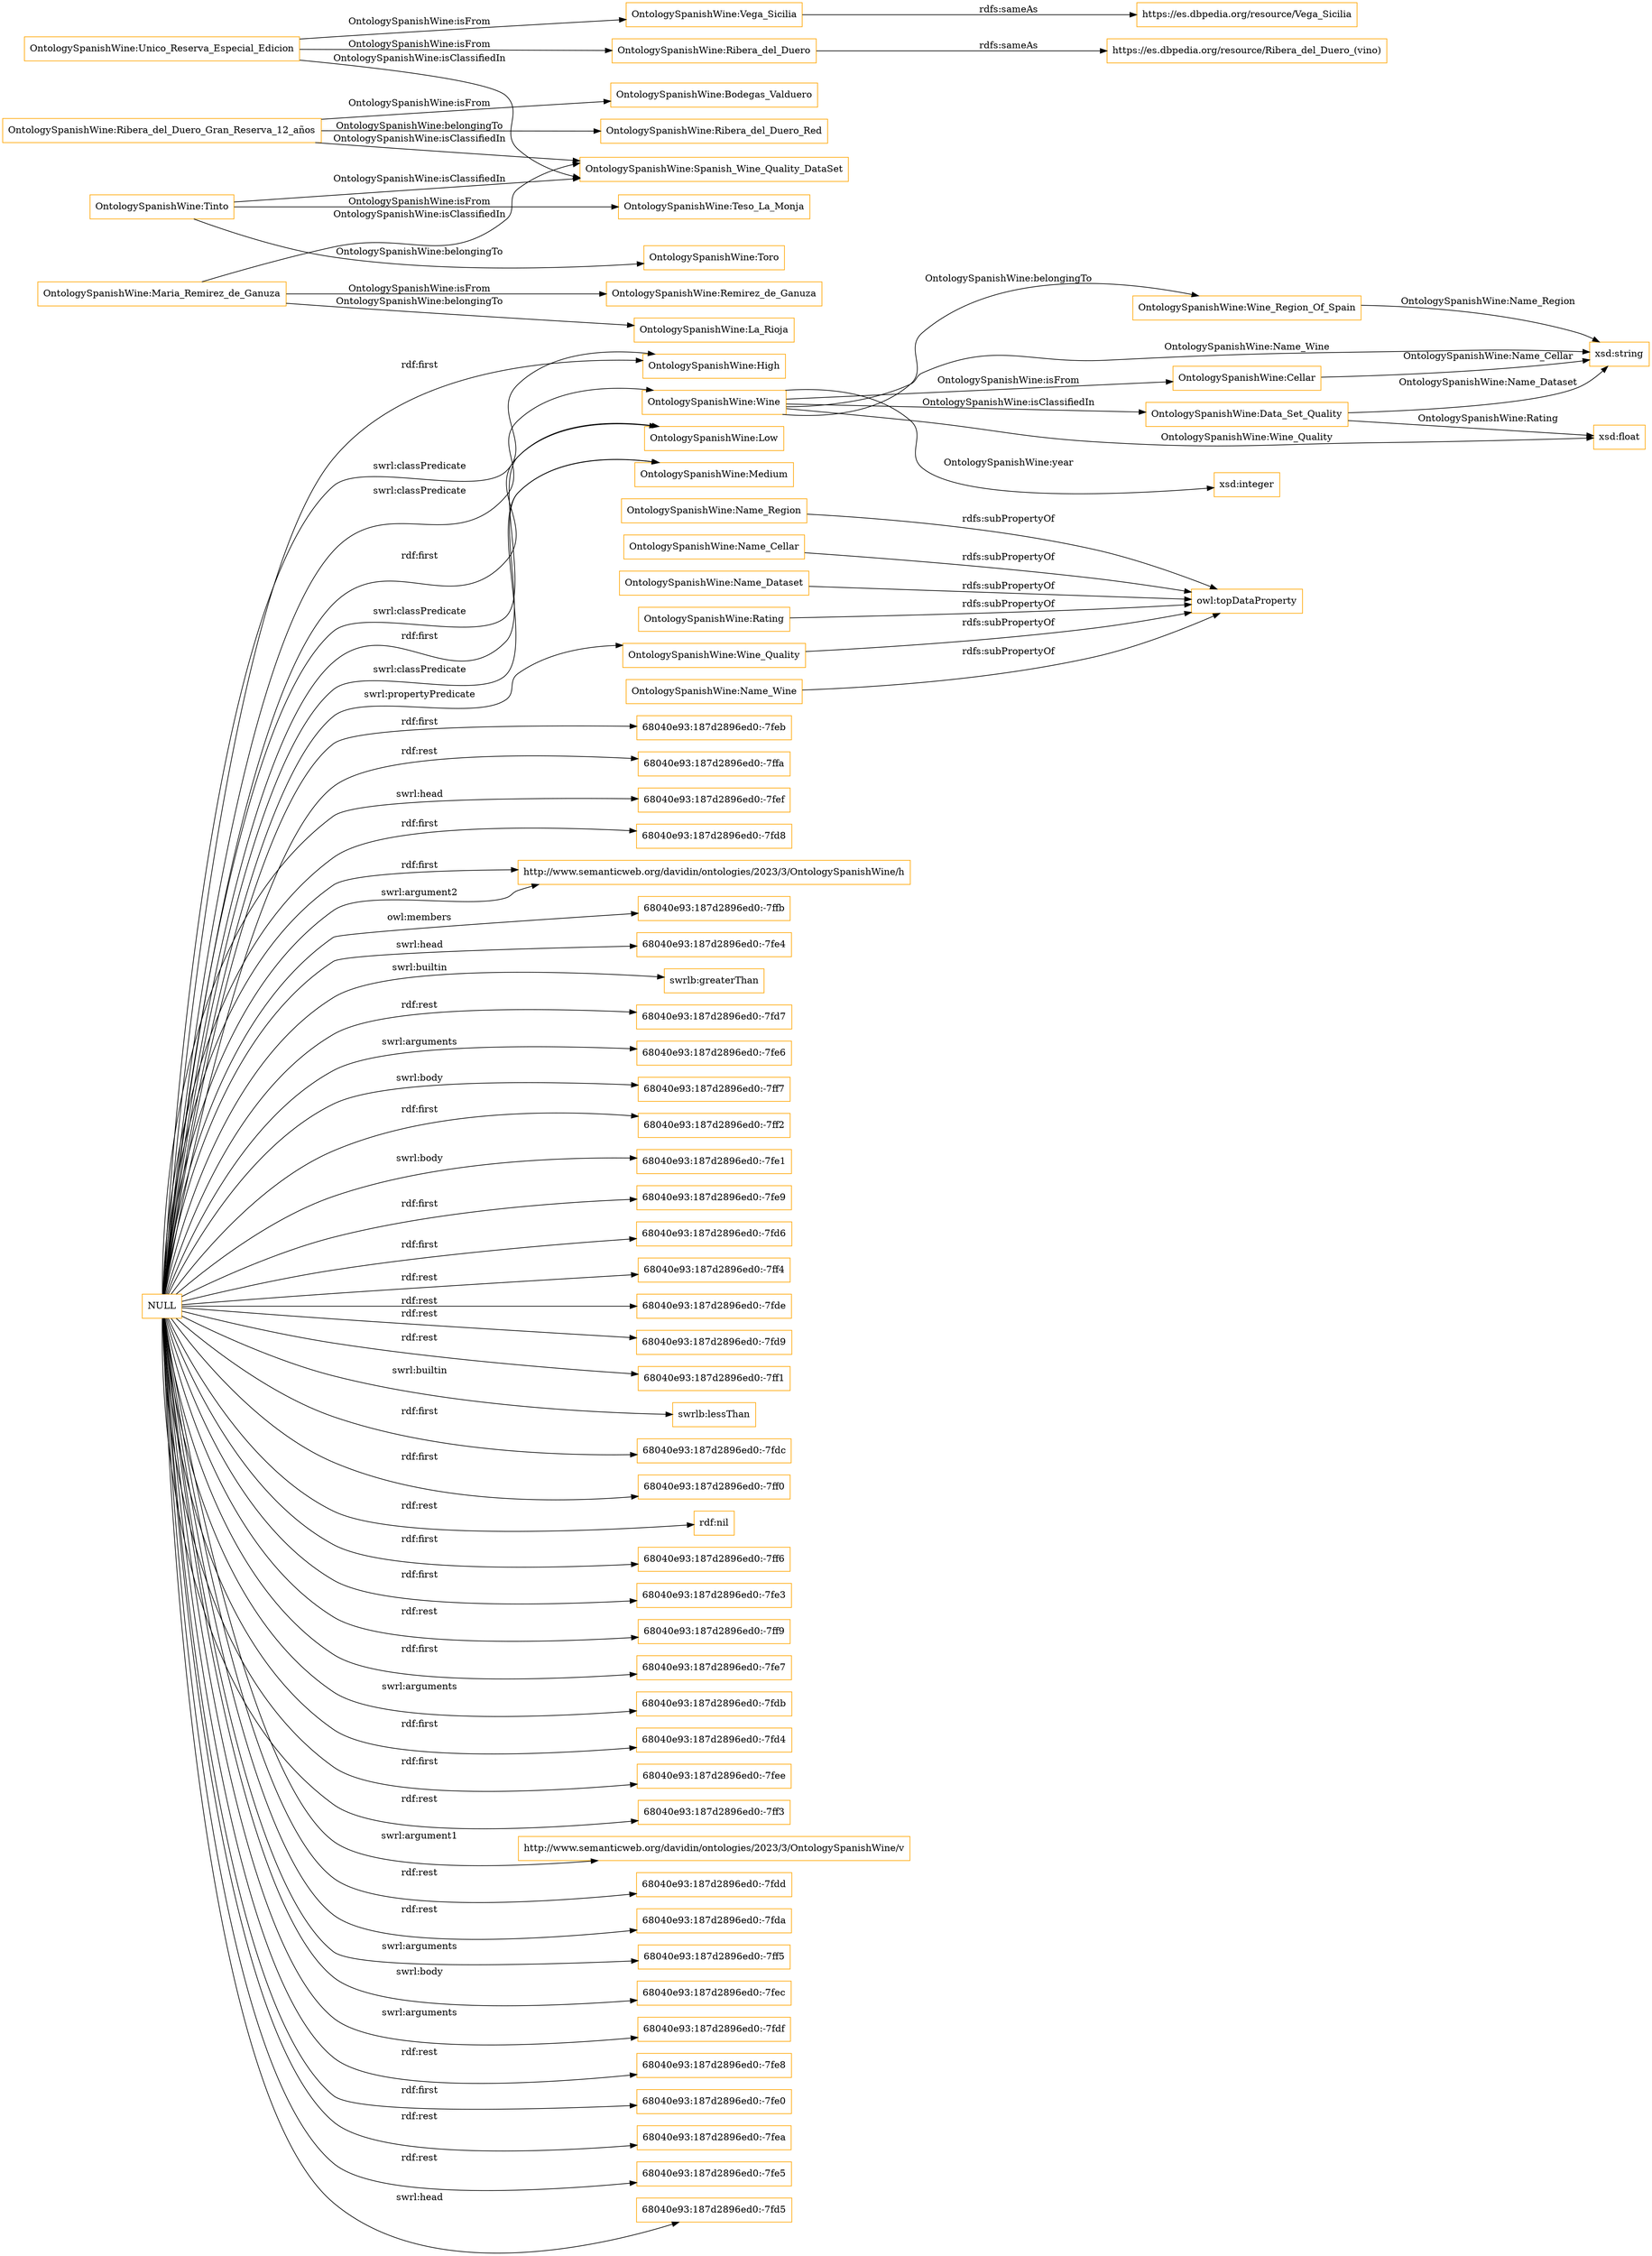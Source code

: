 digraph ar2dtool_diagram { 
rankdir=LR;
size="1501"
node [shape = rectangle, color="orange"]; "OntologySpanishWine:High" "OntologySpanishWine:Wine_Region_Of_Spain" "OntologySpanishWine:Wine" "OntologySpanishWine:Cellar" "OntologySpanishWine:Data_Set_Quality" "OntologySpanishWine:Low" "OntologySpanishWine:Medium" ; /*classes style*/
	"OntologySpanishWine:Name_Region" -> "owl:topDataProperty" [ label = "rdfs:subPropertyOf" ];
	"OntologySpanishWine:Name_Cellar" -> "owl:topDataProperty" [ label = "rdfs:subPropertyOf" ];
	"OntologySpanishWine:Name_Dataset" -> "owl:topDataProperty" [ label = "rdfs:subPropertyOf" ];
	"OntologySpanishWine:Rating" -> "owl:topDataProperty" [ label = "rdfs:subPropertyOf" ];
	"OntologySpanishWine:Wine_Quality" -> "owl:topDataProperty" [ label = "rdfs:subPropertyOf" ];
	"OntologySpanishWine:Unico_Reserva_Especial_Edicion" -> "OntologySpanishWine:Vega_Sicilia" [ label = "OntologySpanishWine:isFrom" ];
	"OntologySpanishWine:Unico_Reserva_Especial_Edicion" -> "OntologySpanishWine:Spanish_Wine_Quality_DataSet" [ label = "OntologySpanishWine:isClassifiedIn" ];
	"OntologySpanishWine:Unico_Reserva_Especial_Edicion" -> "OntologySpanishWine:Ribera_del_Duero" [ label = "OntologySpanishWine:isFrom" ];
	"OntologySpanishWine:Ribera_del_Duero_Gran_Reserva_12_años" -> "OntologySpanishWine:Bodegas_Valduero" [ label = "OntologySpanishWine:isFrom" ];
	"OntologySpanishWine:Ribera_del_Duero_Gran_Reserva_12_años" -> "OntologySpanishWine:Ribera_del_Duero_Red" [ label = "OntologySpanishWine:belongingTo" ];
	"OntologySpanishWine:Ribera_del_Duero_Gran_Reserva_12_años" -> "OntologySpanishWine:Spanish_Wine_Quality_DataSet" [ label = "OntologySpanishWine:isClassifiedIn" ];
	"OntologySpanishWine:Tinto" -> "OntologySpanishWine:Spanish_Wine_Quality_DataSet" [ label = "OntologySpanishWine:isClassifiedIn" ];
	"OntologySpanishWine:Tinto" -> "OntologySpanishWine:Teso_La_Monja" [ label = "OntologySpanishWine:isFrom" ];
	"OntologySpanishWine:Tinto" -> "OntologySpanishWine:Toro" [ label = "OntologySpanishWine:belongingTo" ];
	"OntologySpanishWine:Vega_Sicilia" -> "https://es.dbpedia.org/resource/Vega_Sicilia" [ label = "rdfs:sameAs" ];
	"OntologySpanishWine:Ribera_del_Duero" -> "https://es.dbpedia.org/resource/Ribera_del_Duero_(vino)" [ label = "rdfs:sameAs" ];
	"NULL" -> "68040e93:187d2896ed0:-7feb" [ label = "rdf:first" ];
	"NULL" -> "68040e93:187d2896ed0:-7ffa" [ label = "rdf:rest" ];
	"NULL" -> "68040e93:187d2896ed0:-7fef" [ label = "swrl:head" ];
	"NULL" -> "68040e93:187d2896ed0:-7fd8" [ label = "rdf:first" ];
	"NULL" -> "http://www.semanticweb.org/davidin/ontologies/2023/3/OntologySpanishWine/h" [ label = "rdf:first" ];
	"NULL" -> "68040e93:187d2896ed0:-7ffb" [ label = "owl:members" ];
	"NULL" -> "68040e93:187d2896ed0:-7fe4" [ label = "swrl:head" ];
	"NULL" -> "OntologySpanishWine:Low" [ label = "rdf:first" ];
	"NULL" -> "swrlb:greaterThan" [ label = "swrl:builtin" ];
	"NULL" -> "68040e93:187d2896ed0:-7fd7" [ label = "rdf:rest" ];
	"NULL" -> "68040e93:187d2896ed0:-7fe6" [ label = "swrl:arguments" ];
	"NULL" -> "68040e93:187d2896ed0:-7ff7" [ label = "swrl:body" ];
	"NULL" -> "68040e93:187d2896ed0:-7ff2" [ label = "rdf:first" ];
	"NULL" -> "68040e93:187d2896ed0:-7fe1" [ label = "swrl:body" ];
	"NULL" -> "68040e93:187d2896ed0:-7fe9" [ label = "rdf:first" ];
	"NULL" -> "68040e93:187d2896ed0:-7fd6" [ label = "rdf:first" ];
	"NULL" -> "68040e93:187d2896ed0:-7ff4" [ label = "rdf:rest" ];
	"NULL" -> "68040e93:187d2896ed0:-7fde" [ label = "rdf:rest" ];
	"NULL" -> "68040e93:187d2896ed0:-7fd9" [ label = "rdf:rest" ];
	"NULL" -> "68040e93:187d2896ed0:-7ff1" [ label = "rdf:rest" ];
	"NULL" -> "swrlb:lessThan" [ label = "swrl:builtin" ];
	"NULL" -> "68040e93:187d2896ed0:-7fdc" [ label = "rdf:first" ];
	"NULL" -> "68040e93:187d2896ed0:-7ff0" [ label = "rdf:first" ];
	"NULL" -> "rdf:nil" [ label = "rdf:rest" ];
	"NULL" -> "OntologySpanishWine:Medium" [ label = "rdf:first" ];
	"NULL" -> "68040e93:187d2896ed0:-7ff6" [ label = "rdf:first" ];
	"NULL" -> "OntologySpanishWine:High" [ label = "rdf:first" ];
	"NULL" -> "68040e93:187d2896ed0:-7fe3" [ label = "rdf:first" ];
	"NULL" -> "68040e93:187d2896ed0:-7ff9" [ label = "rdf:rest" ];
	"NULL" -> "68040e93:187d2896ed0:-7fe7" [ label = "rdf:first" ];
	"NULL" -> "68040e93:187d2896ed0:-7fdb" [ label = "swrl:arguments" ];
	"NULL" -> "68040e93:187d2896ed0:-7fd4" [ label = "rdf:first" ];
	"NULL" -> "OntologySpanishWine:Medium" [ label = "swrl:classPredicate" ];
	"NULL" -> "68040e93:187d2896ed0:-7fee" [ label = "rdf:first" ];
	"NULL" -> "68040e93:187d2896ed0:-7ff3" [ label = "rdf:rest" ];
	"NULL" -> "http://www.semanticweb.org/davidin/ontologies/2023/3/OntologySpanishWine/v" [ label = "swrl:argument1" ];
	"NULL" -> "68040e93:187d2896ed0:-7fdd" [ label = "rdf:rest" ];
	"NULL" -> "http://www.semanticweb.org/davidin/ontologies/2023/3/OntologySpanishWine/h" [ label = "swrl:argument2" ];
	"NULL" -> "68040e93:187d2896ed0:-7fda" [ label = "rdf:rest" ];
	"NULL" -> "68040e93:187d2896ed0:-7ff5" [ label = "swrl:arguments" ];
	"NULL" -> "68040e93:187d2896ed0:-7fec" [ label = "swrl:body" ];
	"NULL" -> "68040e93:187d2896ed0:-7fdf" [ label = "swrl:arguments" ];
	"NULL" -> "OntologySpanishWine:High" [ label = "swrl:classPredicate" ];
	"NULL" -> "68040e93:187d2896ed0:-7fe8" [ label = "rdf:rest" ];
	"NULL" -> "68040e93:187d2896ed0:-7fe0" [ label = "rdf:first" ];
	"NULL" -> "OntologySpanishWine:Wine" [ label = "swrl:classPredicate" ];
	"NULL" -> "OntologySpanishWine:Low" [ label = "swrl:classPredicate" ];
	"NULL" -> "OntologySpanishWine:Wine_Quality" [ label = "swrl:propertyPredicate" ];
	"NULL" -> "68040e93:187d2896ed0:-7fea" [ label = "rdf:rest" ];
	"NULL" -> "68040e93:187d2896ed0:-7fe5" [ label = "rdf:rest" ];
	"NULL" -> "68040e93:187d2896ed0:-7fd5" [ label = "swrl:head" ];
	"OntologySpanishWine:Maria_Remirez_de_Ganuza" -> "OntologySpanishWine:La_Rioja" [ label = "OntologySpanishWine:belongingTo" ];
	"OntologySpanishWine:Maria_Remirez_de_Ganuza" -> "OntologySpanishWine:Remirez_de_Ganuza" [ label = "OntologySpanishWine:isFrom" ];
	"OntologySpanishWine:Maria_Remirez_de_Ganuza" -> "OntologySpanishWine:Spanish_Wine_Quality_DataSet" [ label = "OntologySpanishWine:isClassifiedIn" ];
	"OntologySpanishWine:Name_Wine" -> "owl:topDataProperty" [ label = "rdfs:subPropertyOf" ];
	"OntologySpanishWine:Wine" -> "OntologySpanishWine:Wine_Region_Of_Spain" [ label = "OntologySpanishWine:belongingTo" ];
	"OntologySpanishWine:Wine" -> "OntologySpanishWine:Data_Set_Quality" [ label = "OntologySpanishWine:isClassifiedIn" ];
	"OntologySpanishWine:Wine_Region_Of_Spain" -> "xsd:string" [ label = "OntologySpanishWine:Name_Region" ];
	"OntologySpanishWine:Wine" -> "OntologySpanishWine:Cellar" [ label = "OntologySpanishWine:isFrom" ];
	"OntologySpanishWine:Data_Set_Quality" -> "xsd:float" [ label = "OntologySpanishWine:Rating" ];
	"OntologySpanishWine:Wine" -> "xsd:string" [ label = "OntologySpanishWine:Name_Wine" ];
	"OntologySpanishWine:Wine" -> "xsd:integer" [ label = "OntologySpanishWine:year" ];
	"OntologySpanishWine:Data_Set_Quality" -> "xsd:string" [ label = "OntologySpanishWine:Name_Dataset" ];
	"OntologySpanishWine:Cellar" -> "xsd:string" [ label = "OntologySpanishWine:Name_Cellar" ];
	"OntologySpanishWine:Wine" -> "xsd:float" [ label = "OntologySpanishWine:Wine_Quality" ];

}
